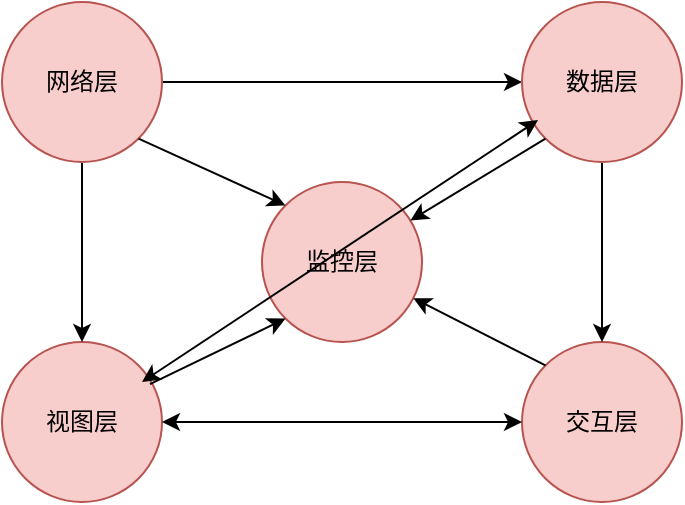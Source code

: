 <mxfile version="24.7.17">
  <diagram name="第 1 页" id="KOSqvFq_j-liopLbrCcP">
    <mxGraphModel dx="911" dy="1665" grid="1" gridSize="10" guides="1" tooltips="1" connect="1" arrows="1" fold="1" page="1" pageScale="1" pageWidth="827" pageHeight="1169" math="0" shadow="0">
      <root>
        <mxCell id="0" />
        <mxCell id="1" parent="0" />
        <mxCell id="s-V4GH6CY9me7H-YAkRb-1" value="视图层" style="ellipse;whiteSpace=wrap;html=1;aspect=fixed;fillColor=#f8cecc;strokeColor=#b85450;" vertex="1" parent="1">
          <mxGeometry x="170" y="120" width="80" height="80" as="geometry" />
        </mxCell>
        <mxCell id="s-V4GH6CY9me7H-YAkRb-2" value="交互层" style="ellipse;whiteSpace=wrap;html=1;aspect=fixed;fillColor=#f8cecc;strokeColor=#b85450;" vertex="1" parent="1">
          <mxGeometry x="430" y="120" width="80" height="80" as="geometry" />
        </mxCell>
        <mxCell id="s-V4GH6CY9me7H-YAkRb-11" style="edgeStyle=orthogonalEdgeStyle;rounded=0;orthogonalLoop=1;jettySize=auto;html=1;" edge="1" parent="1" source="s-V4GH6CY9me7H-YAkRb-3" target="s-V4GH6CY9me7H-YAkRb-4">
          <mxGeometry relative="1" as="geometry" />
        </mxCell>
        <mxCell id="s-V4GH6CY9me7H-YAkRb-18" style="edgeStyle=orthogonalEdgeStyle;rounded=0;orthogonalLoop=1;jettySize=auto;html=1;" edge="1" parent="1" source="s-V4GH6CY9me7H-YAkRb-3" target="s-V4GH6CY9me7H-YAkRb-1">
          <mxGeometry relative="1" as="geometry" />
        </mxCell>
        <mxCell id="s-V4GH6CY9me7H-YAkRb-3" value="网络层" style="ellipse;whiteSpace=wrap;html=1;aspect=fixed;fillColor=#f8cecc;strokeColor=#b85450;" vertex="1" parent="1">
          <mxGeometry x="170" y="-50" width="80" height="80" as="geometry" />
        </mxCell>
        <mxCell id="s-V4GH6CY9me7H-YAkRb-17" style="edgeStyle=orthogonalEdgeStyle;rounded=0;orthogonalLoop=1;jettySize=auto;html=1;entryX=0.5;entryY=0;entryDx=0;entryDy=0;" edge="1" parent="1" source="s-V4GH6CY9me7H-YAkRb-4" target="s-V4GH6CY9me7H-YAkRb-2">
          <mxGeometry relative="1" as="geometry" />
        </mxCell>
        <mxCell id="s-V4GH6CY9me7H-YAkRb-4" value="数据层" style="ellipse;whiteSpace=wrap;html=1;aspect=fixed;fillColor=#f8cecc;strokeColor=#b85450;" vertex="1" parent="1">
          <mxGeometry x="430" y="-50" width="80" height="80" as="geometry" />
        </mxCell>
        <mxCell id="s-V4GH6CY9me7H-YAkRb-5" value="监控层" style="ellipse;whiteSpace=wrap;html=1;aspect=fixed;fillColor=#f8cecc;strokeColor=#b85450;" vertex="1" parent="1">
          <mxGeometry x="300" y="40" width="80" height="80" as="geometry" />
        </mxCell>
        <mxCell id="s-V4GH6CY9me7H-YAkRb-7" value="" style="endArrow=classic;html=1;rounded=0;entryX=0;entryY=1;entryDx=0;entryDy=0;exitX=0.925;exitY=0.263;exitDx=0;exitDy=0;exitPerimeter=0;" edge="1" parent="1" source="s-V4GH6CY9me7H-YAkRb-1" target="s-V4GH6CY9me7H-YAkRb-5">
          <mxGeometry width="50" height="50" relative="1" as="geometry">
            <mxPoint x="260" y="160" as="sourcePoint" />
            <mxPoint x="310" y="110" as="targetPoint" />
          </mxGeometry>
        </mxCell>
        <mxCell id="s-V4GH6CY9me7H-YAkRb-8" value="" style="endArrow=classic;html=1;rounded=0;exitX=0;exitY=0;exitDx=0;exitDy=0;" edge="1" parent="1" source="s-V4GH6CY9me7H-YAkRb-2" target="s-V4GH6CY9me7H-YAkRb-5">
          <mxGeometry width="50" height="50" relative="1" as="geometry">
            <mxPoint x="330" y="210" as="sourcePoint" />
            <mxPoint x="380" y="160" as="targetPoint" />
          </mxGeometry>
        </mxCell>
        <mxCell id="s-V4GH6CY9me7H-YAkRb-9" value="" style="endArrow=classic;html=1;rounded=0;entryX=0;entryY=0;entryDx=0;entryDy=0;exitX=1;exitY=1;exitDx=0;exitDy=0;" edge="1" parent="1" source="s-V4GH6CY9me7H-YAkRb-3" target="s-V4GH6CY9me7H-YAkRb-5">
          <mxGeometry width="50" height="50" relative="1" as="geometry">
            <mxPoint x="254" y="151" as="sourcePoint" />
            <mxPoint x="322" y="118" as="targetPoint" />
          </mxGeometry>
        </mxCell>
        <mxCell id="s-V4GH6CY9me7H-YAkRb-10" value="" style="endArrow=classic;html=1;rounded=0;exitX=0;exitY=1;exitDx=0;exitDy=0;" edge="1" parent="1" source="s-V4GH6CY9me7H-YAkRb-4" target="s-V4GH6CY9me7H-YAkRb-5">
          <mxGeometry width="50" height="50" relative="1" as="geometry">
            <mxPoint x="264" y="161" as="sourcePoint" />
            <mxPoint x="332" y="128" as="targetPoint" />
          </mxGeometry>
        </mxCell>
        <mxCell id="s-V4GH6CY9me7H-YAkRb-13" value="" style="endArrow=classic;startArrow=classic;html=1;rounded=0;entryX=0;entryY=0.5;entryDx=0;entryDy=0;" edge="1" parent="1" source="s-V4GH6CY9me7H-YAkRb-1" target="s-V4GH6CY9me7H-YAkRb-2">
          <mxGeometry width="50" height="50" relative="1" as="geometry">
            <mxPoint x="390" y="190" as="sourcePoint" />
            <mxPoint x="440" y="140" as="targetPoint" />
          </mxGeometry>
        </mxCell>
        <mxCell id="s-V4GH6CY9me7H-YAkRb-19" value="" style="endArrow=classic;startArrow=classic;html=1;rounded=0;entryX=0.1;entryY=0.738;entryDx=0;entryDy=0;entryPerimeter=0;" edge="1" parent="1" target="s-V4GH6CY9me7H-YAkRb-4">
          <mxGeometry width="50" height="50" relative="1" as="geometry">
            <mxPoint x="240" y="140" as="sourcePoint" />
            <mxPoint x="290" y="90" as="targetPoint" />
          </mxGeometry>
        </mxCell>
      </root>
    </mxGraphModel>
  </diagram>
</mxfile>
